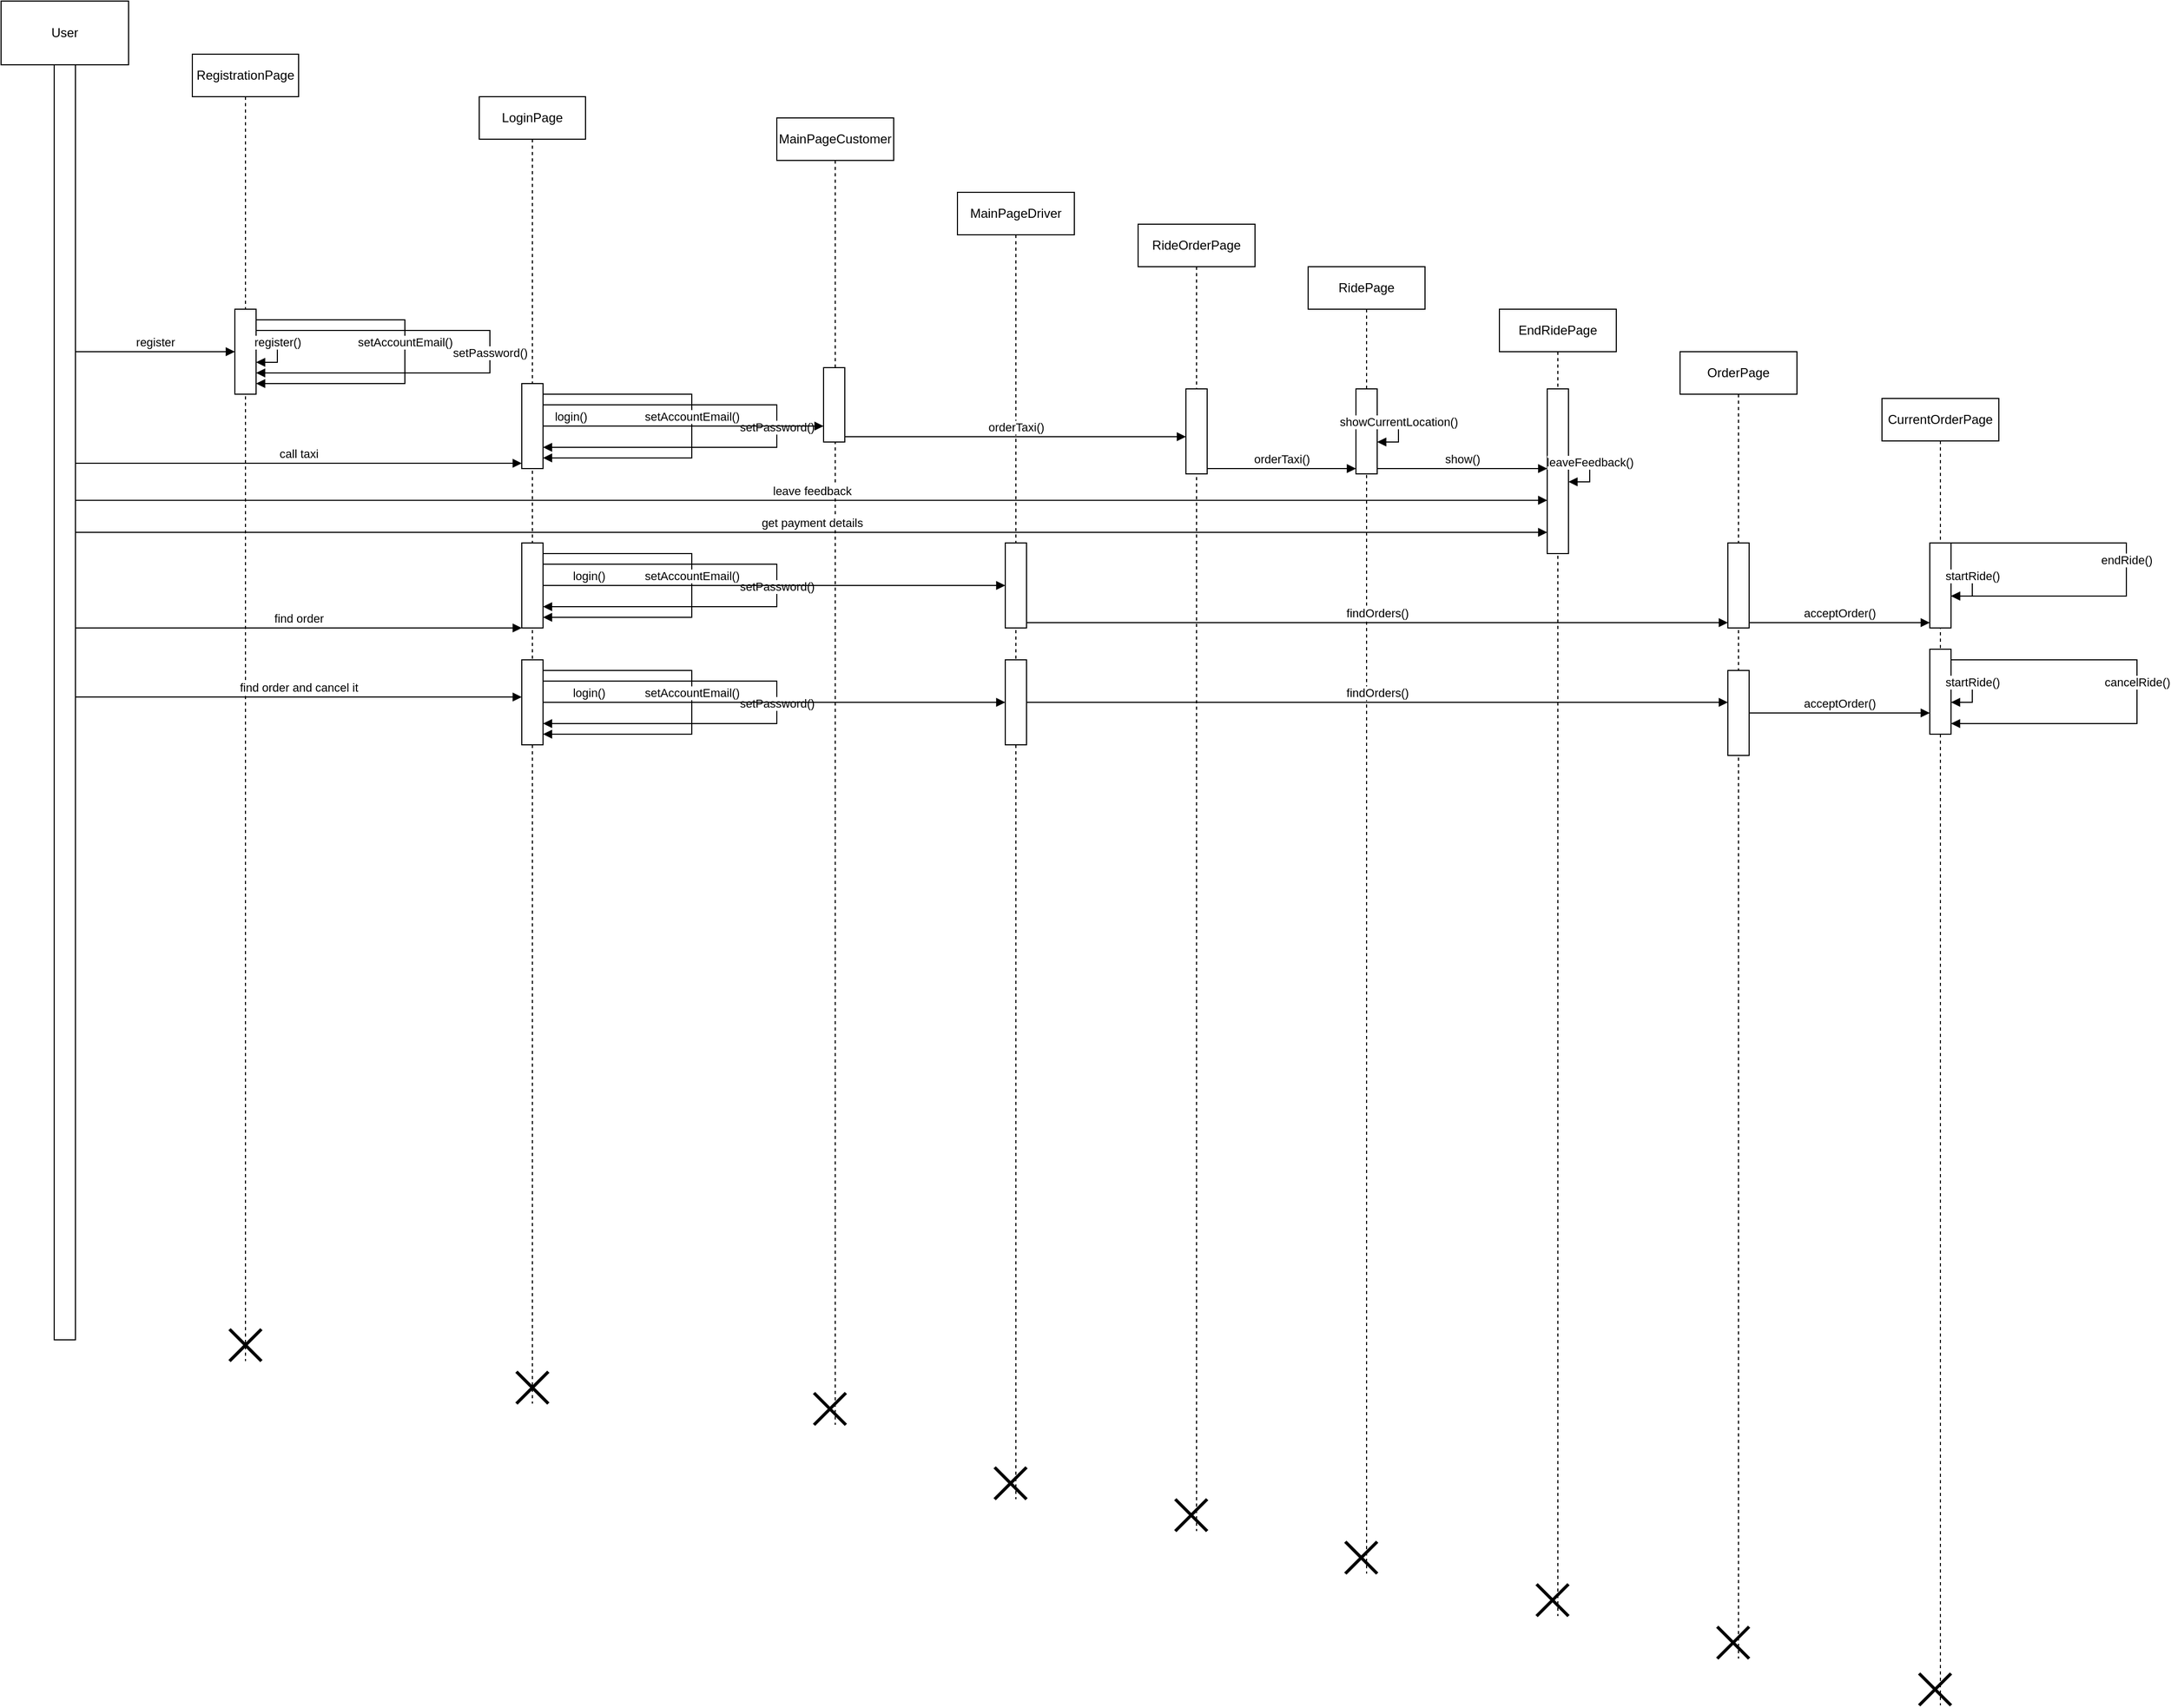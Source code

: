 <mxfile version="22.0.4" type="github">
  <diagram name="Страница — 1" id="l8LlNZg6rUj_ulNN_cUZ">
    <mxGraphModel dx="1815" dy="548" grid="1" gridSize="10" guides="1" tooltips="1" connect="1" arrows="1" fold="1" page="1" pageScale="1" pageWidth="827" pageHeight="1169" math="0" shadow="0">
      <root>
        <mxCell id="0" />
        <mxCell id="1" parent="0" />
        <mxCell id="eOe7ErlNW58BYiNXJ7lQ-5" value="" style="endArrow=none;dashed=1;html=1;rounded=0;" edge="1" parent="1">
          <mxGeometry width="50" height="50" relative="1" as="geometry">
            <mxPoint x="340" y="300" as="sourcePoint" />
            <mxPoint x="340" y="300" as="targetPoint" />
          </mxGeometry>
        </mxCell>
        <mxCell id="eOe7ErlNW58BYiNXJ7lQ-17" value="RegistrationPage" style="shape=umlLifeline;perimeter=lifelinePerimeter;whiteSpace=wrap;html=1;container=0;dropTarget=0;collapsible=0;recursiveResize=0;outlineConnect=0;portConstraint=eastwest;newEdgeStyle={&quot;edgeStyle&quot;:&quot;elbowEdgeStyle&quot;,&quot;elbow&quot;:&quot;vertical&quot;,&quot;curved&quot;:0,&quot;rounded&quot;:0};" vertex="1" parent="1">
          <mxGeometry x="40" y="200" width="100" height="1230" as="geometry" />
        </mxCell>
        <mxCell id="eOe7ErlNW58BYiNXJ7lQ-18" value="" style="html=1;points=[[0,0,0,0,5],[0,1,0,0,-5],[1,0,0,0,5],[1,1,0,0,-5]];perimeter=orthogonalPerimeter;outlineConnect=0;targetShapes=umlLifeline;portConstraint=eastwest;newEdgeStyle={&quot;curved&quot;:0,&quot;rounded&quot;:0};" vertex="1" parent="eOe7ErlNW58BYiNXJ7lQ-17">
          <mxGeometry x="40" y="240" width="20" height="80" as="geometry" />
        </mxCell>
        <mxCell id="eOe7ErlNW58BYiNXJ7lQ-19" value="" style="shape=umlDestroy;whiteSpace=wrap;html=1;strokeWidth=3;targetShapes=umlLifeline;" vertex="1" parent="eOe7ErlNW58BYiNXJ7lQ-17">
          <mxGeometry x="35" y="1200" width="30" height="30" as="geometry" />
        </mxCell>
        <mxCell id="eOe7ErlNW58BYiNXJ7lQ-31" value="register()" style="html=1;verticalAlign=bottom;endArrow=block;curved=0;rounded=0;" edge="1" parent="eOe7ErlNW58BYiNXJ7lQ-17" source="eOe7ErlNW58BYiNXJ7lQ-18" target="eOe7ErlNW58BYiNXJ7lQ-18">
          <mxGeometry width="80" relative="1" as="geometry">
            <mxPoint x="70" y="260" as="sourcePoint" />
            <mxPoint x="220" y="260" as="targetPoint" />
          </mxGeometry>
        </mxCell>
        <mxCell id="eOe7ErlNW58BYiNXJ7lQ-95" value="setAccountEmail()" style="html=1;verticalAlign=bottom;endArrow=block;curved=0;rounded=0;" edge="1" parent="eOe7ErlNW58BYiNXJ7lQ-17" source="eOe7ErlNW58BYiNXJ7lQ-18" target="eOe7ErlNW58BYiNXJ7lQ-18">
          <mxGeometry width="80" relative="1" as="geometry">
            <mxPoint x="60" y="240" as="sourcePoint" />
            <mxPoint x="210" y="240" as="targetPoint" />
            <Array as="points">
              <mxPoint x="200" y="250" />
              <mxPoint x="200" y="310" />
            </Array>
          </mxGeometry>
        </mxCell>
        <mxCell id="eOe7ErlNW58BYiNXJ7lQ-99" value="setPassword()" style="html=1;verticalAlign=bottom;endArrow=block;curved=0;rounded=0;" edge="1" parent="eOe7ErlNW58BYiNXJ7lQ-17" source="eOe7ErlNW58BYiNXJ7lQ-18" target="eOe7ErlNW58BYiNXJ7lQ-18">
          <mxGeometry x="0.042" width="80" relative="1" as="geometry">
            <mxPoint x="110" y="260" as="sourcePoint" />
            <mxPoint x="300" y="270" as="targetPoint" />
            <Array as="points">
              <mxPoint x="280" y="260" />
            </Array>
            <mxPoint as="offset" />
          </mxGeometry>
        </mxCell>
        <mxCell id="eOe7ErlNW58BYiNXJ7lQ-20" value="LoginPage" style="shape=umlLifeline;perimeter=lifelinePerimeter;whiteSpace=wrap;html=1;container=0;dropTarget=0;collapsible=0;recursiveResize=0;outlineConnect=0;portConstraint=eastwest;newEdgeStyle={&quot;edgeStyle&quot;:&quot;elbowEdgeStyle&quot;,&quot;elbow&quot;:&quot;vertical&quot;,&quot;curved&quot;:0,&quot;rounded&quot;:0};" vertex="1" parent="1">
          <mxGeometry x="310" y="240" width="100" height="1230" as="geometry" />
        </mxCell>
        <mxCell id="eOe7ErlNW58BYiNXJ7lQ-22" value="" style="shape=umlDestroy;whiteSpace=wrap;html=1;strokeWidth=3;targetShapes=umlLifeline;" vertex="1" parent="eOe7ErlNW58BYiNXJ7lQ-20">
          <mxGeometry x="35" y="1200" width="30" height="30" as="geometry" />
        </mxCell>
        <mxCell id="eOe7ErlNW58BYiNXJ7lQ-101" value="" style="html=1;points=[[0,0,0,0,5],[0,1,0,0,-5],[1,0,0,0,5],[1,1,0,0,-5]];perimeter=orthogonalPerimeter;outlineConnect=0;targetShapes=umlLifeline;portConstraint=eastwest;newEdgeStyle={&quot;curved&quot;:0,&quot;rounded&quot;:0};" vertex="1" parent="eOe7ErlNW58BYiNXJ7lQ-20">
          <mxGeometry x="40" y="420" width="20" height="80" as="geometry" />
        </mxCell>
        <mxCell id="eOe7ErlNW58BYiNXJ7lQ-103" value="setAccountEmail()" style="html=1;verticalAlign=bottom;endArrow=block;curved=0;rounded=0;" edge="1" parent="eOe7ErlNW58BYiNXJ7lQ-20" source="eOe7ErlNW58BYiNXJ7lQ-101" target="eOe7ErlNW58BYiNXJ7lQ-101">
          <mxGeometry width="80" relative="1" as="geometry">
            <mxPoint x="60" y="420" as="sourcePoint" />
            <mxPoint x="210" y="420" as="targetPoint" />
            <Array as="points">
              <mxPoint x="200" y="430" />
              <mxPoint x="200" y="490" />
            </Array>
            <mxPoint as="offset" />
          </mxGeometry>
        </mxCell>
        <mxCell id="eOe7ErlNW58BYiNXJ7lQ-104" value="setPassword()" style="html=1;verticalAlign=bottom;endArrow=block;curved=0;rounded=0;" edge="1" parent="eOe7ErlNW58BYiNXJ7lQ-20" source="eOe7ErlNW58BYiNXJ7lQ-101" target="eOe7ErlNW58BYiNXJ7lQ-101">
          <mxGeometry x="0.042" width="80" relative="1" as="geometry">
            <mxPoint x="110" y="440" as="sourcePoint" />
            <mxPoint x="300" y="450" as="targetPoint" />
            <Array as="points">
              <mxPoint x="280" y="440" />
            </Array>
            <mxPoint as="offset" />
          </mxGeometry>
        </mxCell>
        <mxCell id="eOe7ErlNW58BYiNXJ7lQ-107" value="" style="html=1;points=[[0,0,0,0,5],[0,1,0,0,-5],[1,0,0,0,5],[1,1,0,0,-5]];perimeter=orthogonalPerimeter;outlineConnect=0;targetShapes=umlLifeline;portConstraint=eastwest;newEdgeStyle={&quot;curved&quot;:0,&quot;rounded&quot;:0};" vertex="1" parent="eOe7ErlNW58BYiNXJ7lQ-20">
          <mxGeometry x="40" y="530" width="20" height="80" as="geometry" />
        </mxCell>
        <mxCell id="eOe7ErlNW58BYiNXJ7lQ-108" value="setAccountEmail()" style="html=1;verticalAlign=bottom;endArrow=block;curved=0;rounded=0;" edge="1" parent="eOe7ErlNW58BYiNXJ7lQ-20" source="eOe7ErlNW58BYiNXJ7lQ-107" target="eOe7ErlNW58BYiNXJ7lQ-107">
          <mxGeometry width="80" relative="1" as="geometry">
            <mxPoint x="60" y="530" as="sourcePoint" />
            <mxPoint x="210" y="530" as="targetPoint" />
            <Array as="points">
              <mxPoint x="200" y="540" />
              <mxPoint x="200" y="600" />
            </Array>
            <mxPoint as="offset" />
          </mxGeometry>
        </mxCell>
        <mxCell id="eOe7ErlNW58BYiNXJ7lQ-109" value="setPassword()" style="html=1;verticalAlign=bottom;endArrow=block;curved=0;rounded=0;" edge="1" parent="eOe7ErlNW58BYiNXJ7lQ-20" source="eOe7ErlNW58BYiNXJ7lQ-107" target="eOe7ErlNW58BYiNXJ7lQ-107">
          <mxGeometry x="0.042" width="80" relative="1" as="geometry">
            <mxPoint x="110" y="550" as="sourcePoint" />
            <mxPoint x="300" y="560" as="targetPoint" />
            <Array as="points">
              <mxPoint x="280" y="550" />
            </Array>
            <mxPoint as="offset" />
          </mxGeometry>
        </mxCell>
        <mxCell id="eOe7ErlNW58BYiNXJ7lQ-115" value="" style="html=1;points=[[0,0,0,0,5],[0,1,0,0,-5],[1,0,0,0,5],[1,1,0,0,-5]];perimeter=orthogonalPerimeter;outlineConnect=0;targetShapes=umlLifeline;portConstraint=eastwest;newEdgeStyle={&quot;curved&quot;:0,&quot;rounded&quot;:0};" vertex="1" parent="eOe7ErlNW58BYiNXJ7lQ-20">
          <mxGeometry x="40" y="270" width="20" height="80" as="geometry" />
        </mxCell>
        <mxCell id="eOe7ErlNW58BYiNXJ7lQ-116" value="setAccountEmail()" style="html=1;verticalAlign=bottom;endArrow=block;curved=0;rounded=0;" edge="1" parent="eOe7ErlNW58BYiNXJ7lQ-20" source="eOe7ErlNW58BYiNXJ7lQ-115" target="eOe7ErlNW58BYiNXJ7lQ-115">
          <mxGeometry width="80" relative="1" as="geometry">
            <mxPoint x="60" y="270" as="sourcePoint" />
            <mxPoint x="210" y="270" as="targetPoint" />
            <Array as="points">
              <mxPoint x="200" y="280" />
              <mxPoint x="200" y="340" />
            </Array>
            <mxPoint as="offset" />
          </mxGeometry>
        </mxCell>
        <mxCell id="eOe7ErlNW58BYiNXJ7lQ-117" value="setPassword()" style="html=1;verticalAlign=bottom;endArrow=block;curved=0;rounded=0;" edge="1" parent="eOe7ErlNW58BYiNXJ7lQ-20" source="eOe7ErlNW58BYiNXJ7lQ-115" target="eOe7ErlNW58BYiNXJ7lQ-115">
          <mxGeometry x="0.042" width="80" relative="1" as="geometry">
            <mxPoint x="110" y="290" as="sourcePoint" />
            <mxPoint x="300" y="300" as="targetPoint" />
            <Array as="points">
              <mxPoint x="280" y="290" />
            </Array>
            <mxPoint as="offset" />
          </mxGeometry>
        </mxCell>
        <mxCell id="eOe7ErlNW58BYiNXJ7lQ-23" value="MainPageCustomer" style="shape=umlLifeline;perimeter=lifelinePerimeter;whiteSpace=wrap;html=1;container=0;dropTarget=0;collapsible=0;recursiveResize=0;outlineConnect=0;portConstraint=eastwest;newEdgeStyle={&quot;edgeStyle&quot;:&quot;elbowEdgeStyle&quot;,&quot;elbow&quot;:&quot;vertical&quot;,&quot;curved&quot;:0,&quot;rounded&quot;:0};" vertex="1" parent="1">
          <mxGeometry x="590" y="260" width="110" height="1230" as="geometry" />
        </mxCell>
        <mxCell id="eOe7ErlNW58BYiNXJ7lQ-24" value="" style="html=1;points=[[0,0,0,0,5],[0,1,0,0,-5],[1,0,0,0,5],[1,1,0,0,-5]];perimeter=orthogonalPerimeter;outlineConnect=0;targetShapes=umlLifeline;portConstraint=eastwest;newEdgeStyle={&quot;curved&quot;:0,&quot;rounded&quot;:0};" vertex="1" parent="eOe7ErlNW58BYiNXJ7lQ-23">
          <mxGeometry x="44" y="235" width="20" height="70" as="geometry" />
        </mxCell>
        <mxCell id="eOe7ErlNW58BYiNXJ7lQ-25" value="" style="shape=umlDestroy;whiteSpace=wrap;html=1;strokeWidth=3;targetShapes=umlLifeline;" vertex="1" parent="eOe7ErlNW58BYiNXJ7lQ-23">
          <mxGeometry x="35" y="1200" width="30" height="30" as="geometry" />
        </mxCell>
        <mxCell id="eOe7ErlNW58BYiNXJ7lQ-28" value="" style="html=1;points=[[0,0,0,0,5],[0,1,0,0,-5],[1,0,0,0,5],[1,1,0,0,-5]];perimeter=orthogonalPerimeter;outlineConnect=0;targetShapes=umlLifeline;portConstraint=eastwest;newEdgeStyle={&quot;curved&quot;:0,&quot;rounded&quot;:0};" vertex="1" parent="1">
          <mxGeometry x="-90" y="200" width="20" height="1210" as="geometry" />
        </mxCell>
        <mxCell id="eOe7ErlNW58BYiNXJ7lQ-29" value="User" style="rounded=0;whiteSpace=wrap;html=1;" vertex="1" parent="1">
          <mxGeometry x="-140" y="150" width="120" height="60" as="geometry" />
        </mxCell>
        <mxCell id="eOe7ErlNW58BYiNXJ7lQ-30" value="register" style="html=1;verticalAlign=bottom;endArrow=block;curved=0;rounded=0;" edge="1" parent="1" target="eOe7ErlNW58BYiNXJ7lQ-18">
          <mxGeometry width="80" relative="1" as="geometry">
            <mxPoint x="-70" y="480" as="sourcePoint" />
            <mxPoint x="60" y="480" as="targetPoint" />
          </mxGeometry>
        </mxCell>
        <mxCell id="eOe7ErlNW58BYiNXJ7lQ-32" value="call taxi" style="html=1;verticalAlign=bottom;endArrow=block;curved=0;rounded=0;" edge="1" parent="1" source="eOe7ErlNW58BYiNXJ7lQ-28">
          <mxGeometry width="80" relative="1" as="geometry">
            <mxPoint x="-50" y="560" as="sourcePoint" />
            <mxPoint x="350" y="585" as="targetPoint" />
          </mxGeometry>
        </mxCell>
        <mxCell id="eOe7ErlNW58BYiNXJ7lQ-35" value="find order" style="html=1;verticalAlign=bottom;endArrow=block;curved=0;rounded=0;" edge="1" parent="1" source="eOe7ErlNW58BYiNXJ7lQ-28" target="eOe7ErlNW58BYiNXJ7lQ-101">
          <mxGeometry width="80" relative="1" as="geometry">
            <mxPoint x="-60" y="650" as="sourcePoint" />
            <mxPoint x="350" y="720" as="targetPoint" />
          </mxGeometry>
        </mxCell>
        <mxCell id="eOe7ErlNW58BYiNXJ7lQ-36" value="MainPageDriver" style="shape=umlLifeline;perimeter=lifelinePerimeter;whiteSpace=wrap;html=1;container=0;dropTarget=0;collapsible=0;recursiveResize=0;outlineConnect=0;portConstraint=eastwest;newEdgeStyle={&quot;edgeStyle&quot;:&quot;elbowEdgeStyle&quot;,&quot;elbow&quot;:&quot;vertical&quot;,&quot;curved&quot;:0,&quot;rounded&quot;:0};" vertex="1" parent="1">
          <mxGeometry x="760" y="330" width="110" height="1230" as="geometry" />
        </mxCell>
        <mxCell id="eOe7ErlNW58BYiNXJ7lQ-37" value="" style="html=1;points=[[0,0,0,0,5],[0,1,0,0,-5],[1,0,0,0,5],[1,1,0,0,-5]];perimeter=orthogonalPerimeter;outlineConnect=0;targetShapes=umlLifeline;portConstraint=eastwest;newEdgeStyle={&quot;curved&quot;:0,&quot;rounded&quot;:0};" vertex="1" parent="eOe7ErlNW58BYiNXJ7lQ-36">
          <mxGeometry x="45" y="330" width="20" height="80" as="geometry" />
        </mxCell>
        <mxCell id="eOe7ErlNW58BYiNXJ7lQ-38" value="" style="shape=umlDestroy;whiteSpace=wrap;html=1;strokeWidth=3;targetShapes=umlLifeline;" vertex="1" parent="eOe7ErlNW58BYiNXJ7lQ-36">
          <mxGeometry x="35" y="1200" width="30" height="30" as="geometry" />
        </mxCell>
        <mxCell id="eOe7ErlNW58BYiNXJ7lQ-75" value="" style="html=1;points=[[0,0,0,0,5],[0,1,0,0,-5],[1,0,0,0,5],[1,1,0,0,-5]];perimeter=orthogonalPerimeter;outlineConnect=0;targetShapes=umlLifeline;portConstraint=eastwest;newEdgeStyle={&quot;curved&quot;:0,&quot;rounded&quot;:0};" vertex="1" parent="eOe7ErlNW58BYiNXJ7lQ-36">
          <mxGeometry x="45" y="440" width="20" height="80" as="geometry" />
        </mxCell>
        <mxCell id="eOe7ErlNW58BYiNXJ7lQ-47" value="orderTaxi()" style="html=1;verticalAlign=bottom;endArrow=block;curved=0;rounded=0;exitX=1;exitY=1;exitDx=0;exitDy=-5;exitPerimeter=0;" edge="1" parent="1" source="eOe7ErlNW58BYiNXJ7lQ-24" target="eOe7ErlNW58BYiNXJ7lQ-49">
          <mxGeometry width="80" relative="1" as="geometry">
            <mxPoint x="261" y="710" as="sourcePoint" />
            <mxPoint x="566" y="710" as="targetPoint" />
          </mxGeometry>
        </mxCell>
        <mxCell id="eOe7ErlNW58BYiNXJ7lQ-48" value="RideOrderPage" style="shape=umlLifeline;perimeter=lifelinePerimeter;whiteSpace=wrap;html=1;container=0;dropTarget=0;collapsible=0;recursiveResize=0;outlineConnect=0;portConstraint=eastwest;newEdgeStyle={&quot;edgeStyle&quot;:&quot;elbowEdgeStyle&quot;,&quot;elbow&quot;:&quot;vertical&quot;,&quot;curved&quot;:0,&quot;rounded&quot;:0};" vertex="1" parent="1">
          <mxGeometry x="930" y="360" width="110" height="1230" as="geometry" />
        </mxCell>
        <mxCell id="eOe7ErlNW58BYiNXJ7lQ-49" value="" style="html=1;points=[[0,0,0,0,5],[0,1,0,0,-5],[1,0,0,0,5],[1,1,0,0,-5]];perimeter=orthogonalPerimeter;outlineConnect=0;targetShapes=umlLifeline;portConstraint=eastwest;newEdgeStyle={&quot;curved&quot;:0,&quot;rounded&quot;:0};" vertex="1" parent="eOe7ErlNW58BYiNXJ7lQ-48">
          <mxGeometry x="45" y="155" width="20" height="80" as="geometry" />
        </mxCell>
        <mxCell id="eOe7ErlNW58BYiNXJ7lQ-50" value="" style="shape=umlDestroy;whiteSpace=wrap;html=1;strokeWidth=3;targetShapes=umlLifeline;" vertex="1" parent="eOe7ErlNW58BYiNXJ7lQ-48">
          <mxGeometry x="35" y="1200" width="30" height="30" as="geometry" />
        </mxCell>
        <mxCell id="eOe7ErlNW58BYiNXJ7lQ-51" value="RidePage" style="shape=umlLifeline;perimeter=lifelinePerimeter;whiteSpace=wrap;html=1;container=0;dropTarget=0;collapsible=0;recursiveResize=0;outlineConnect=0;portConstraint=eastwest;newEdgeStyle={&quot;edgeStyle&quot;:&quot;elbowEdgeStyle&quot;,&quot;elbow&quot;:&quot;vertical&quot;,&quot;curved&quot;:0,&quot;rounded&quot;:0};" vertex="1" parent="1">
          <mxGeometry x="1090" y="400" width="110" height="1230" as="geometry" />
        </mxCell>
        <mxCell id="eOe7ErlNW58BYiNXJ7lQ-52" value="" style="html=1;points=[[0,0,0,0,5],[0,1,0,0,-5],[1,0,0,0,5],[1,1,0,0,-5]];perimeter=orthogonalPerimeter;outlineConnect=0;targetShapes=umlLifeline;portConstraint=eastwest;newEdgeStyle={&quot;curved&quot;:0,&quot;rounded&quot;:0};" vertex="1" parent="eOe7ErlNW58BYiNXJ7lQ-51">
          <mxGeometry x="45" y="115" width="20" height="80" as="geometry" />
        </mxCell>
        <mxCell id="eOe7ErlNW58BYiNXJ7lQ-53" value="" style="shape=umlDestroy;whiteSpace=wrap;html=1;strokeWidth=3;targetShapes=umlLifeline;" vertex="1" parent="eOe7ErlNW58BYiNXJ7lQ-51">
          <mxGeometry x="35" y="1200" width="30" height="30" as="geometry" />
        </mxCell>
        <mxCell id="eOe7ErlNW58BYiNXJ7lQ-60" value="showCurrentLocation()" style="html=1;verticalAlign=bottom;endArrow=block;curved=0;rounded=0;" edge="1" parent="eOe7ErlNW58BYiNXJ7lQ-51" source="eOe7ErlNW58BYiNXJ7lQ-52" target="eOe7ErlNW58BYiNXJ7lQ-52">
          <mxGeometry width="80" relative="1" as="geometry">
            <mxPoint x="80" y="270" as="sourcePoint" />
            <mxPoint x="225" y="270" as="targetPoint" />
          </mxGeometry>
        </mxCell>
        <mxCell id="eOe7ErlNW58BYiNXJ7lQ-54" value="EndRidePage" style="shape=umlLifeline;perimeter=lifelinePerimeter;whiteSpace=wrap;html=1;container=0;dropTarget=0;collapsible=0;recursiveResize=0;outlineConnect=0;portConstraint=eastwest;newEdgeStyle={&quot;edgeStyle&quot;:&quot;elbowEdgeStyle&quot;,&quot;elbow&quot;:&quot;vertical&quot;,&quot;curved&quot;:0,&quot;rounded&quot;:0};" vertex="1" parent="1">
          <mxGeometry x="1270" y="440" width="110" height="1230" as="geometry" />
        </mxCell>
        <mxCell id="eOe7ErlNW58BYiNXJ7lQ-55" value="" style="html=1;points=[[0,0,0,0,5],[0,1,0,0,-5],[1,0,0,0,5],[1,1,0,0,-5]];perimeter=orthogonalPerimeter;outlineConnect=0;targetShapes=umlLifeline;portConstraint=eastwest;newEdgeStyle={&quot;curved&quot;:0,&quot;rounded&quot;:0};" vertex="1" parent="eOe7ErlNW58BYiNXJ7lQ-54">
          <mxGeometry x="45" y="75" width="20" height="155" as="geometry" />
        </mxCell>
        <mxCell id="eOe7ErlNW58BYiNXJ7lQ-56" value="" style="shape=umlDestroy;whiteSpace=wrap;html=1;strokeWidth=3;targetShapes=umlLifeline;" vertex="1" parent="eOe7ErlNW58BYiNXJ7lQ-54">
          <mxGeometry x="35" y="1200" width="30" height="30" as="geometry" />
        </mxCell>
        <mxCell id="eOe7ErlNW58BYiNXJ7lQ-120" value="leaveFeedback()" style="html=1;verticalAlign=bottom;endArrow=block;curved=0;rounded=0;" edge="1" parent="eOe7ErlNW58BYiNXJ7lQ-54" source="eOe7ErlNW58BYiNXJ7lQ-55" target="eOe7ErlNW58BYiNXJ7lQ-55">
          <mxGeometry width="80" relative="1" as="geometry">
            <mxPoint x="100" y="180" as="sourcePoint" />
            <mxPoint x="260" y="180" as="targetPoint" />
          </mxGeometry>
        </mxCell>
        <mxCell id="eOe7ErlNW58BYiNXJ7lQ-58" value="orderTaxi()" style="html=1;verticalAlign=bottom;endArrow=block;curved=0;rounded=0;exitX=1;exitY=1;exitDx=0;exitDy=-5;exitPerimeter=0;entryX=0;entryY=1;entryDx=0;entryDy=-5;entryPerimeter=0;" edge="1" parent="1" source="eOe7ErlNW58BYiNXJ7lQ-49" target="eOe7ErlNW58BYiNXJ7lQ-52">
          <mxGeometry width="80" relative="1" as="geometry">
            <mxPoint x="750" y="710" as="sourcePoint" />
            <mxPoint x="885" y="710" as="targetPoint" />
          </mxGeometry>
        </mxCell>
        <mxCell id="eOe7ErlNW58BYiNXJ7lQ-61" value="show()" style="html=1;verticalAlign=bottom;endArrow=block;curved=0;rounded=0;exitX=1;exitY=1;exitDx=0;exitDy=-5;exitPerimeter=0;" edge="1" parent="1" source="eOe7ErlNW58BYiNXJ7lQ-52" target="eOe7ErlNW58BYiNXJ7lQ-55">
          <mxGeometry width="80" relative="1" as="geometry">
            <mxPoint x="930" y="730" as="sourcePoint" />
            <mxPoint x="1075" y="730" as="targetPoint" />
          </mxGeometry>
        </mxCell>
        <mxCell id="eOe7ErlNW58BYiNXJ7lQ-63" value="findOrders()" style="html=1;verticalAlign=bottom;endArrow=block;curved=0;rounded=0;exitX=1;exitY=1;exitDx=0;exitDy=-5;exitPerimeter=0;" edge="1" parent="1" source="eOe7ErlNW58BYiNXJ7lQ-37" target="eOe7ErlNW58BYiNXJ7lQ-66">
          <mxGeometry width="80" relative="1" as="geometry">
            <mxPoint x="610" y="710" as="sourcePoint" />
            <mxPoint x="725" y="715" as="targetPoint" />
          </mxGeometry>
        </mxCell>
        <mxCell id="eOe7ErlNW58BYiNXJ7lQ-65" value="OrderPage" style="shape=umlLifeline;perimeter=lifelinePerimeter;whiteSpace=wrap;html=1;container=0;dropTarget=0;collapsible=0;recursiveResize=0;outlineConnect=0;portConstraint=eastwest;newEdgeStyle={&quot;edgeStyle&quot;:&quot;elbowEdgeStyle&quot;,&quot;elbow&quot;:&quot;vertical&quot;,&quot;curved&quot;:0,&quot;rounded&quot;:0};" vertex="1" parent="1">
          <mxGeometry x="1440" y="480" width="110" height="1230" as="geometry" />
        </mxCell>
        <mxCell id="eOe7ErlNW58BYiNXJ7lQ-66" value="" style="html=1;points=[[0,0,0,0,5],[0,1,0,0,-5],[1,0,0,0,5],[1,1,0,0,-5]];perimeter=orthogonalPerimeter;outlineConnect=0;targetShapes=umlLifeline;portConstraint=eastwest;newEdgeStyle={&quot;curved&quot;:0,&quot;rounded&quot;:0};" vertex="1" parent="eOe7ErlNW58BYiNXJ7lQ-65">
          <mxGeometry x="45" y="180" width="20" height="80" as="geometry" />
        </mxCell>
        <mxCell id="eOe7ErlNW58BYiNXJ7lQ-67" value="" style="shape=umlDestroy;whiteSpace=wrap;html=1;strokeWidth=3;targetShapes=umlLifeline;" vertex="1" parent="eOe7ErlNW58BYiNXJ7lQ-65">
          <mxGeometry x="35" y="1200" width="30" height="30" as="geometry" />
        </mxCell>
        <mxCell id="eOe7ErlNW58BYiNXJ7lQ-76" value="" style="html=1;points=[[0,0,0,0,5],[0,1,0,0,-5],[1,0,0,0,5],[1,1,0,0,-5]];perimeter=orthogonalPerimeter;outlineConnect=0;targetShapes=umlLifeline;portConstraint=eastwest;newEdgeStyle={&quot;curved&quot;:0,&quot;rounded&quot;:0};" vertex="1" parent="eOe7ErlNW58BYiNXJ7lQ-65">
          <mxGeometry x="45" y="300" width="20" height="80" as="geometry" />
        </mxCell>
        <mxCell id="eOe7ErlNW58BYiNXJ7lQ-69" value="CurrentOrderPage" style="shape=umlLifeline;perimeter=lifelinePerimeter;whiteSpace=wrap;html=1;container=0;dropTarget=0;collapsible=0;recursiveResize=0;outlineConnect=0;portConstraint=eastwest;newEdgeStyle={&quot;edgeStyle&quot;:&quot;elbowEdgeStyle&quot;,&quot;elbow&quot;:&quot;vertical&quot;,&quot;curved&quot;:0,&quot;rounded&quot;:0};" vertex="1" parent="1">
          <mxGeometry x="1630" y="524" width="110" height="1230" as="geometry" />
        </mxCell>
        <mxCell id="eOe7ErlNW58BYiNXJ7lQ-70" value="" style="html=1;points=[[0,0,0,0,5],[0,1,0,0,-5],[1,0,0,0,5],[1,1,0,0,-5]];perimeter=orthogonalPerimeter;outlineConnect=0;targetShapes=umlLifeline;portConstraint=eastwest;newEdgeStyle={&quot;curved&quot;:0,&quot;rounded&quot;:0};" vertex="1" parent="eOe7ErlNW58BYiNXJ7lQ-69">
          <mxGeometry x="45" y="136" width="20" height="80" as="geometry" />
        </mxCell>
        <mxCell id="eOe7ErlNW58BYiNXJ7lQ-71" value="" style="shape=umlDestroy;whiteSpace=wrap;html=1;strokeWidth=3;targetShapes=umlLifeline;" vertex="1" parent="eOe7ErlNW58BYiNXJ7lQ-69">
          <mxGeometry x="35" y="1200" width="30" height="30" as="geometry" />
        </mxCell>
        <mxCell id="eOe7ErlNW58BYiNXJ7lQ-77" value="" style="html=1;points=[[0,0,0,0,5],[0,1,0,0,-5],[1,0,0,0,5],[1,1,0,0,-5]];perimeter=orthogonalPerimeter;outlineConnect=0;targetShapes=umlLifeline;portConstraint=eastwest;newEdgeStyle={&quot;curved&quot;:0,&quot;rounded&quot;:0};" vertex="1" parent="eOe7ErlNW58BYiNXJ7lQ-69">
          <mxGeometry x="45" y="236" width="20" height="80" as="geometry" />
        </mxCell>
        <mxCell id="eOe7ErlNW58BYiNXJ7lQ-79" value="startRide()" style="html=1;verticalAlign=bottom;endArrow=block;curved=0;rounded=0;" edge="1" parent="eOe7ErlNW58BYiNXJ7lQ-69" source="eOe7ErlNW58BYiNXJ7lQ-70" target="eOe7ErlNW58BYiNXJ7lQ-70">
          <mxGeometry width="80" relative="1" as="geometry">
            <mxPoint x="70" y="186" as="sourcePoint" />
            <mxPoint x="210" y="186" as="targetPoint" />
          </mxGeometry>
        </mxCell>
        <mxCell id="eOe7ErlNW58BYiNXJ7lQ-88" value="startRide()" style="html=1;verticalAlign=bottom;endArrow=block;curved=0;rounded=0;" edge="1" parent="eOe7ErlNW58BYiNXJ7lQ-69" source="eOe7ErlNW58BYiNXJ7lQ-77" target="eOe7ErlNW58BYiNXJ7lQ-77">
          <mxGeometry width="80" relative="1" as="geometry">
            <mxPoint x="100" y="266" as="sourcePoint" />
            <mxPoint x="240" y="266" as="targetPoint" />
          </mxGeometry>
        </mxCell>
        <mxCell id="eOe7ErlNW58BYiNXJ7lQ-90" value="cancelRide()" style="html=1;verticalAlign=bottom;endArrow=block;curved=0;rounded=0;" edge="1" parent="eOe7ErlNW58BYiNXJ7lQ-69" source="eOe7ErlNW58BYiNXJ7lQ-77" target="eOe7ErlNW58BYiNXJ7lQ-77">
          <mxGeometry width="80" relative="1" as="geometry">
            <mxPoint x="110" y="246" as="sourcePoint" />
            <mxPoint x="250" y="246" as="targetPoint" />
            <Array as="points">
              <mxPoint x="240" y="246" />
              <mxPoint x="240" y="306" />
            </Array>
          </mxGeometry>
        </mxCell>
        <mxCell id="eOe7ErlNW58BYiNXJ7lQ-92" value="endRide()" style="html=1;verticalAlign=bottom;endArrow=block;curved=0;rounded=0;" edge="1" parent="eOe7ErlNW58BYiNXJ7lQ-69" source="eOe7ErlNW58BYiNXJ7lQ-70" target="eOe7ErlNW58BYiNXJ7lQ-70">
          <mxGeometry width="80" relative="1" as="geometry">
            <mxPoint x="90" y="126" as="sourcePoint" />
            <mxPoint x="230" y="126" as="targetPoint" />
            <Array as="points">
              <mxPoint x="230" y="136" />
              <mxPoint x="230" y="166" />
              <mxPoint x="230" y="186" />
            </Array>
          </mxGeometry>
        </mxCell>
        <mxCell id="eOe7ErlNW58BYiNXJ7lQ-72" value="acceptOrder()" style="html=1;verticalAlign=bottom;endArrow=block;curved=0;rounded=0;exitX=1;exitY=1;exitDx=0;exitDy=-5;exitPerimeter=0;" edge="1" parent="1" source="eOe7ErlNW58BYiNXJ7lQ-66" target="eOe7ErlNW58BYiNXJ7lQ-70">
          <mxGeometry width="80" relative="1" as="geometry">
            <mxPoint x="1240" y="710" as="sourcePoint" />
            <mxPoint x="1370" y="710" as="targetPoint" />
          </mxGeometry>
        </mxCell>
        <mxCell id="eOe7ErlNW58BYiNXJ7lQ-45" value="login()" style="html=1;verticalAlign=bottom;endArrow=block;curved=0;rounded=0;" edge="1" parent="1" source="eOe7ErlNW58BYiNXJ7lQ-101" target="eOe7ErlNW58BYiNXJ7lQ-37">
          <mxGeometry x="-0.803" width="80" relative="1" as="geometry">
            <mxPoint x="370" y="680" as="sourcePoint" />
            <mxPoint x="565" y="725" as="targetPoint" />
            <mxPoint as="offset" />
          </mxGeometry>
        </mxCell>
        <mxCell id="eOe7ErlNW58BYiNXJ7lQ-78" value="find order and cancel it" style="html=1;verticalAlign=bottom;endArrow=block;curved=0;rounded=0;" edge="1" parent="1" source="eOe7ErlNW58BYiNXJ7lQ-28" target="eOe7ErlNW58BYiNXJ7lQ-107">
          <mxGeometry width="80" relative="1" as="geometry">
            <mxPoint x="-65" y="814.71" as="sourcePoint" />
            <mxPoint x="350" y="805" as="targetPoint" />
          </mxGeometry>
        </mxCell>
        <mxCell id="eOe7ErlNW58BYiNXJ7lQ-85" value="findOrders()" style="html=1;verticalAlign=bottom;endArrow=block;curved=0;rounded=0;" edge="1" parent="1" source="eOe7ErlNW58BYiNXJ7lQ-75" target="eOe7ErlNW58BYiNXJ7lQ-76">
          <mxGeometry width="80" relative="1" as="geometry">
            <mxPoint x="610" y="804.58" as="sourcePoint" />
            <mxPoint x="1230" y="804.58" as="targetPoint" />
          </mxGeometry>
        </mxCell>
        <mxCell id="eOe7ErlNW58BYiNXJ7lQ-86" value="acceptOrder()" style="html=1;verticalAlign=bottom;endArrow=block;curved=0;rounded=0;" edge="1" parent="1" source="eOe7ErlNW58BYiNXJ7lQ-76" target="eOe7ErlNW58BYiNXJ7lQ-77">
          <mxGeometry width="80" relative="1" as="geometry">
            <mxPoint x="1270" y="804.58" as="sourcePoint" />
            <mxPoint x="1410" y="804.58" as="targetPoint" />
          </mxGeometry>
        </mxCell>
        <mxCell id="eOe7ErlNW58BYiNXJ7lQ-118" value="login()" style="html=1;verticalAlign=bottom;endArrow=block;curved=0;rounded=0;" edge="1" parent="1" source="eOe7ErlNW58BYiNXJ7lQ-115" target="eOe7ErlNW58BYiNXJ7lQ-24">
          <mxGeometry x="-0.803" width="80" relative="1" as="geometry">
            <mxPoint x="370" y="530" as="sourcePoint" />
            <mxPoint x="675" y="550" as="targetPoint" />
            <mxPoint as="offset" />
          </mxGeometry>
        </mxCell>
        <mxCell id="eOe7ErlNW58BYiNXJ7lQ-110" value="login()" style="html=1;verticalAlign=bottom;endArrow=block;curved=0;rounded=0;" edge="1" parent="1" source="eOe7ErlNW58BYiNXJ7lQ-107" target="eOe7ErlNW58BYiNXJ7lQ-75">
          <mxGeometry x="-0.803" width="80" relative="1" as="geometry">
            <mxPoint x="370" y="790" as="sourcePoint" />
            <mxPoint x="675" y="810" as="targetPoint" />
            <mxPoint as="offset" />
          </mxGeometry>
        </mxCell>
        <mxCell id="eOe7ErlNW58BYiNXJ7lQ-119" value="leave feedback" style="html=1;verticalAlign=bottom;endArrow=block;curved=0;rounded=0;exitX=1;exitY=0.347;exitDx=0;exitDy=0;exitPerimeter=0;" edge="1" parent="1" source="eOe7ErlNW58BYiNXJ7lQ-28" target="eOe7ErlNW58BYiNXJ7lQ-55">
          <mxGeometry width="80" relative="1" as="geometry">
            <mxPoint x="-60" y="620" as="sourcePoint" />
            <mxPoint x="1230" y="620" as="targetPoint" />
          </mxGeometry>
        </mxCell>
        <mxCell id="eOe7ErlNW58BYiNXJ7lQ-121" value="get payment details" style="html=1;verticalAlign=bottom;endArrow=block;curved=0;rounded=0;" edge="1" parent="1">
          <mxGeometry width="80" relative="1" as="geometry">
            <mxPoint x="-70" y="650" as="sourcePoint" />
            <mxPoint x="1315" y="650" as="targetPoint" />
          </mxGeometry>
        </mxCell>
      </root>
    </mxGraphModel>
  </diagram>
</mxfile>
